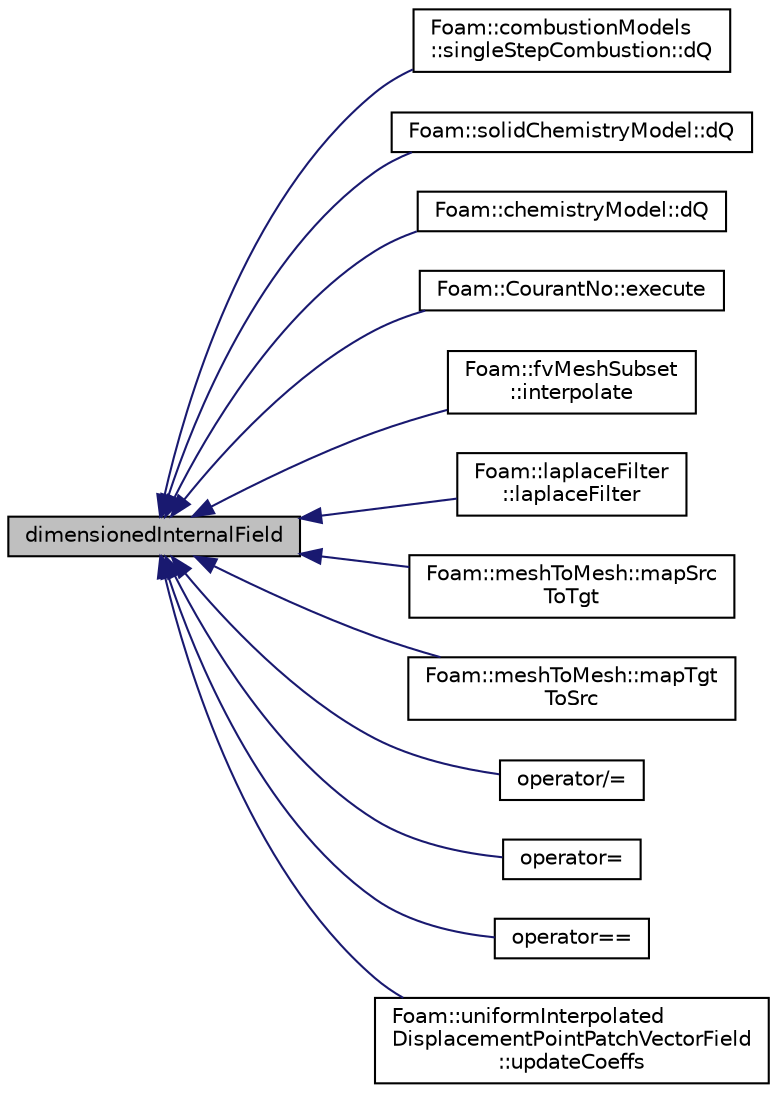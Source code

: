 digraph "dimensionedInternalField"
{
  bgcolor="transparent";
  edge [fontname="Helvetica",fontsize="10",labelfontname="Helvetica",labelfontsize="10"];
  node [fontname="Helvetica",fontsize="10",shape=record];
  rankdir="LR";
  Node1 [label="dimensionedInternalField",height=0.2,width=0.4,color="black", fillcolor="grey75", style="filled", fontcolor="black"];
  Node1 -> Node2 [dir="back",color="midnightblue",fontsize="10",style="solid",fontname="Helvetica"];
  Node2 [label="Foam::combustionModels\l::singleStepCombustion::dQ",height=0.2,width=0.4,color="black",URL="$a02322.html#a7a9e7511a3eaa42592a0647f3532beb9",tooltip="Heat release rate calculated from fuel consumption rate matrix. "];
  Node1 -> Node3 [dir="back",color="midnightblue",fontsize="10",style="solid",fontname="Helvetica"];
  Node3 [label="Foam::solidChemistryModel::dQ",height=0.2,width=0.4,color="black",URL="$a02365.html#a5007b91923f971921d09fe1f159462d7",tooltip="Return the heat release, i.e. enthalpy/sec [m2/s3]. "];
  Node1 -> Node4 [dir="back",color="midnightblue",fontsize="10",style="solid",fontname="Helvetica"];
  Node4 [label="Foam::chemistryModel::dQ",height=0.2,width=0.4,color="black",URL="$a00269.html#a5007b91923f971921d09fe1f159462d7",tooltip="Return the heat release, i.e. enthalpy/sec [kg/m2/s3]. "];
  Node1 -> Node5 [dir="back",color="midnightblue",fontsize="10",style="solid",fontname="Helvetica"];
  Node5 [label="Foam::CourantNo::execute",height=0.2,width=0.4,color="black",URL="$a00424.html#a61af3e60b94ae3e748f6fbac1e794af7",tooltip="Execute, currently does nothing. "];
  Node1 -> Node6 [dir="back",color="midnightblue",fontsize="10",style="solid",fontname="Helvetica"];
  Node6 [label="Foam::fvMeshSubset\l::interpolate",height=0.2,width=0.4,color="black",URL="$a00881.html#aafbadde192d2cc55a2187276131af954",tooltip="Map surface field. "];
  Node1 -> Node7 [dir="back",color="midnightblue",fontsize="10",style="solid",fontname="Helvetica"];
  Node7 [label="Foam::laplaceFilter\l::laplaceFilter",height=0.2,width=0.4,color="black",URL="$a01270.html#a87f186f0b5de562cf1f79251fec52491",tooltip="Construct from components. "];
  Node1 -> Node8 [dir="back",color="midnightblue",fontsize="10",style="solid",fontname="Helvetica"];
  Node8 [label="Foam::meshToMesh::mapSrc\lToTgt",height=0.2,width=0.4,color="black",URL="$a01474.html#a209d383ec33cb0f7c966bae4335c75a7",tooltip="Interpolate a field with a defined operation. Values. "];
  Node1 -> Node9 [dir="back",color="midnightblue",fontsize="10",style="solid",fontname="Helvetica"];
  Node9 [label="Foam::meshToMesh::mapTgt\lToSrc",height=0.2,width=0.4,color="black",URL="$a01474.html#a2a50eac6d54e46cb19505a4f41de2e0b",tooltip="Interpolate a field with a defined operation. Values. "];
  Node1 -> Node10 [dir="back",color="midnightblue",fontsize="10",style="solid",fontname="Helvetica"];
  Node10 [label="operator/=",height=0.2,width=0.4,color="black",URL="$a00921.html#af439522bbd05639f4e870217c9cc4d3d"];
  Node1 -> Node11 [dir="back",color="midnightblue",fontsize="10",style="solid",fontname="Helvetica"];
  Node11 [label="operator=",height=0.2,width=0.4,color="black",URL="$a00921.html#ae246d5ce16082300e22af3ff1b727766"];
  Node1 -> Node12 [dir="back",color="midnightblue",fontsize="10",style="solid",fontname="Helvetica"];
  Node12 [label="operator==",height=0.2,width=0.4,color="black",URL="$a00921.html#a6381380e7eabc0bb22e86f2513a2c1d5"];
  Node1 -> Node13 [dir="back",color="midnightblue",fontsize="10",style="solid",fontname="Helvetica"];
  Node13 [label="Foam::uniformInterpolated\lDisplacementPointPatchVectorField\l::updateCoeffs",height=0.2,width=0.4,color="black",URL="$a02748.html#a7e24eafac629d3733181cd942d4c902f",tooltip="Update the coefficients associated with the patch field. "];
}
